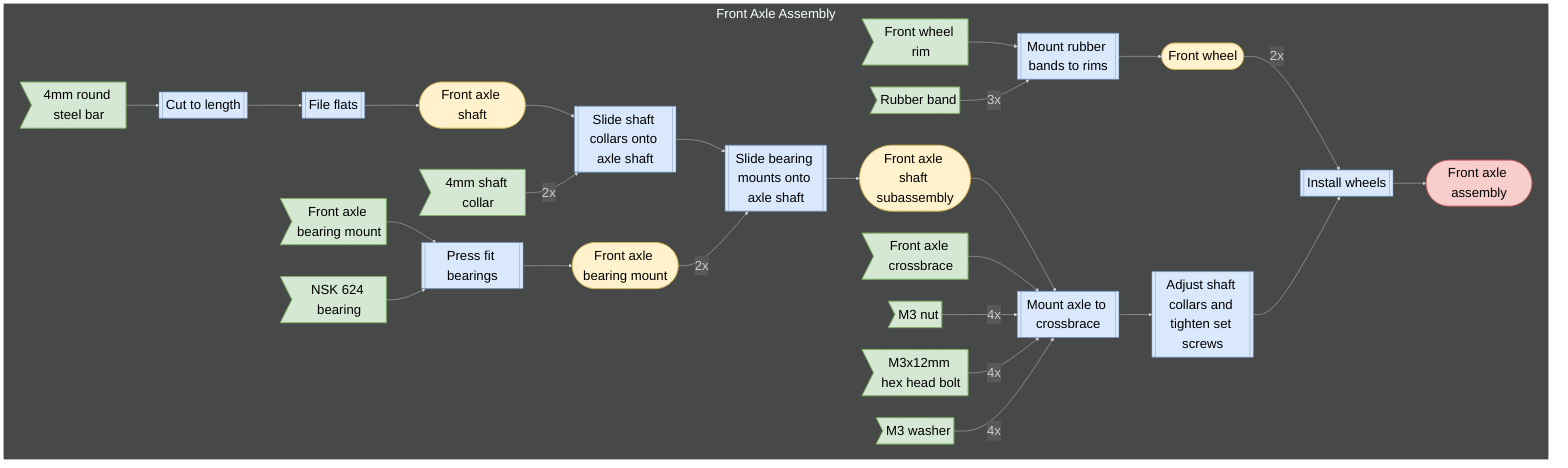 %%{
    init: {
        'theme': 'dark',
        'themeVariables': {
            'fontSize': '30px'
        }
    }
}%%

flowchart TD

    classDef input color:#000000,fill:#d5e8d4,stroke:#82b366;
    classDef process color:#000000,fill:#dae8fc,stroke:#6c8ebf;
    classDef step color:#000000,fill:#fff2cc,stroke:#d6b656;
    classDef output color:#000000,fill:#f8cecc,stroke:#b85450;

%% Inputs

    %% cSidePanel>"Chassis side panel"]:::input
    cFrontCrossbrace>"Front axle crossbrace"]:::input
    %% cTopCrossbrace>"Top crossbrace"]:::input
    fShaftStock>"4mm round steel bar"]:::input
    fWheelRim>"Front wheel rim"]:::input
    fBearingMount>"Front axle bearing mount"]:::input
    fBearing>"NSK 624 bearing"]:::input
    fShaftCollar>"4mm shaft collar"]:::input

    %% jFlywheelProfile>"Flywheel axle profile tool"]:::input
    %% jWheelProfile>"Wheel axle profile tool"]:::input
    %% jHoleTolerance>"Hole tolerance tool"]:::input

    %% rShaftStock>"4mm round steel bar"]:::input
    %% rSprocket>"Meccano 95b sprocket"]:::input
    %% rWheelRim>"Rear wheel rim"]:::input
    %% rBearingMount>"Rear axle bearing mount"]:::input
    %% rBearing>"NSK 624 bearing"]:::input
    %% rShaftCollar>"4mm shaft collar"]:::input

    %% wFlywheel>"Flywheel"]:::input
    %% wShaftStock>"6mm round steel bar"]:::input
    %% wMountPlain>"Flywheel mount (plain side)"]:::input
    %% wMountChain>"Flywheel mount (chain side)"]:::input
    %% wSprocket>"Meccano 95 sprocket"]:::input
    %% wBearingMount>"Flywheel axle bearing mount"]:::input
    %% wBearing>"NSK 626 bearing"]:::input
    %% wShaftCollar>"6mm shaft collar"]:::input

    %% xChain>"Meccano 94 chain"]:::input
    xBolt>"M3x12mm hex head bolt"]:::input
    xNut>"M3 nut"]:::input
    xWasher>"M3 washer"]:::input
    %% xGrubScrew>"Meccano 69a grub screw"]:::input
    xRubberBand>"Rubber band"]:::input

%% Assemblies

    aFrontAxleShaft(["Front axle shaft"]):::step
    aFrontAxleBearingMount(["Front axle bearing mount"]):::step
    aFrontAxleSubassembly(["Front axle shaft subassembly"]):::step
    aFrontWheel(["Front wheel"]):::step
    aFrontAxle(["Front axle assembly"]):::output

%% Front axle

    subgraph f [Front Axle Assembly]

        fCutToLength[["Cut to length"]]:::process
        fFileFlats[["File flats"]]:::process
        fInstallCollar[["Slide shaft collars onto axle shaft"]]:::process
        fPressFitBearing[["Press fit bearings"]]:::process
        fMountBearings[["Slide bearing mounts onto axle shaft"]]:::process
        fInstallTyre[["Mount rubber bands to rims"]]:::process
        fMountCrossbrace[["Mount axle to crossbrace"]]:::process
        fTightenCollar[["Adjust shaft collars and tighten set screws"]]:::process
        fInstallWheels[["Install wheels"]]:::process

        fShaftStock --> fCutToLength --> fFileFlats --> aFrontAxleShaft
        aFrontAxleShaft --> fInstallCollar
        fShaftCollar -- 2x --> fInstallCollar --> fMountBearings
        fBearingMount & fBearing --> fPressFitBearing --> aFrontAxleBearingMount
        aFrontAxleBearingMount -- 2x --> fMountBearings --> aFrontAxleSubassembly
        fWheelRim --> fInstallTyre
        xRubberBand -- 3x --> fInstallTyre --> aFrontWheel
        aFrontWheel -- 2x --> fInstallWheels

        aFrontAxleSubassembly & cFrontCrossbrace --> fMountCrossbrace
        xNut & xBolt & xWasher -- 4x --> fMountCrossbrace
        fMountCrossbrace --> fTightenCollar --> fInstallWheels
        fInstallWheels --> aFrontAxle

    end